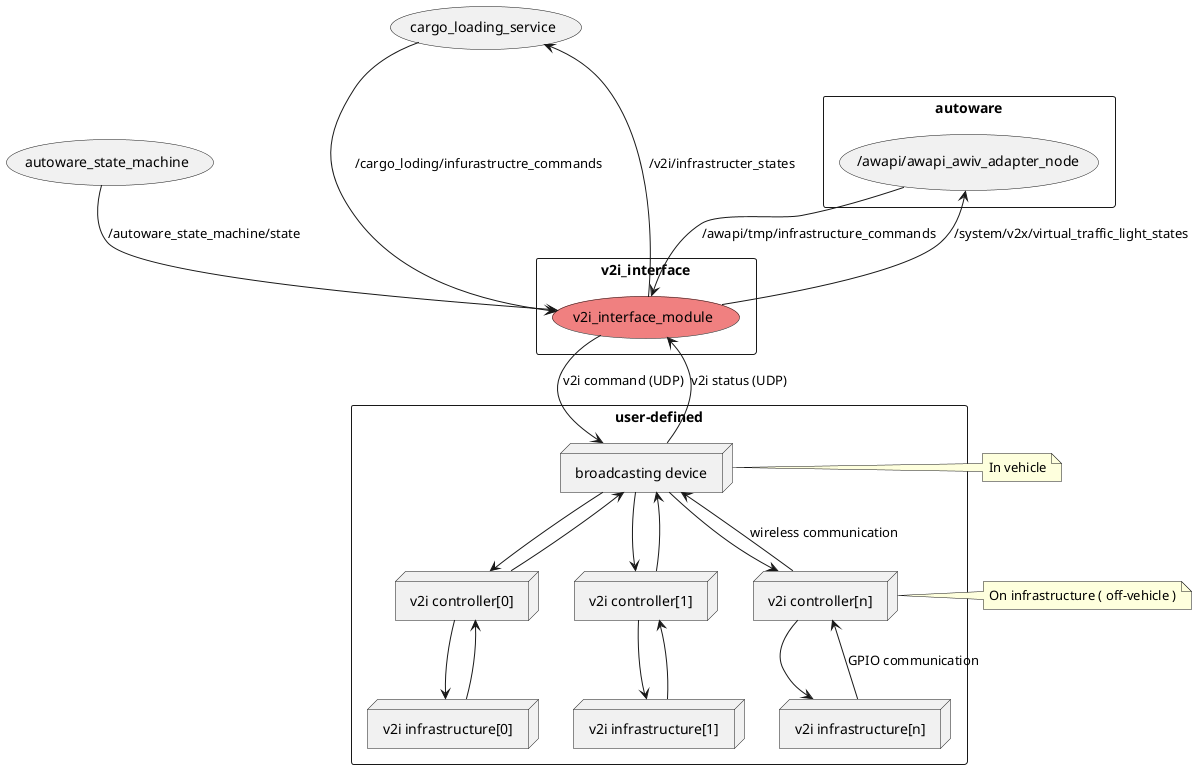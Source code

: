 @startuml

rectangle autoware {
  usecase "/awapi/awapi_awiv_adapter_node"
}
usecase "autoware_state_machine"
rectangle "v2i_interface" as v2i {
usecase "v2i_interface_module" #LightCoral
} 
rectangle user-defined {
  node "broadcasting device"
  node "v2i controller[0]" as v2ictl_0
  node "v2i controller[1]" as v2ictl_1
  node "v2i controller[n]" as v2ictl_n
  node "v2i infrastructure[0]" as v2ihw_0
  node "v2i infrastructure[1]" as v2ihw_1
  node "v2i infrastructure[n]" as v2ihw_n
}
usecase "cargo_loading_service"

(/awapi/awapi_awiv_adapter_node) --> (v2i_interface_module) : /awapi/tmp/infrastructure_commands
(/awapi/awapi_awiv_adapter_node) <-- (v2i_interface_module) : /system/v2x/virtual_traffic_light_states
(autoware_state_machine) --> (v2i_interface_module) : /autoware_state_machine/state
(cargo_loading_service) ---> (v2i_interface_module) : /cargo_loding/infurastructre_commands
(cargo_loading_service) <-- (v2i_interface_module) :/v2i/infrastructer_states
(v2i_interface_module) --> (broadcasting device) : v2i command (UDP)
(v2i_interface_module) <-- (broadcasting device) : v2i status (UDP)
(broadcasting device) --> (v2ictl_0)
(broadcasting device) <-- (v2ictl_0)
(broadcasting device) --> (v2ictl_1)
(broadcasting device) <-- (v2ictl_1)
(broadcasting device) --> (v2ictl_n)
(broadcasting device) <-- (v2ictl_n) : wireless communication

(v2ictl_0) -[hidden] (v2ictl_1)
(v2ictl_1) -[hidden] (v2ictl_n)

(v2ictl_0) --> (v2ihw_0)
(v2ictl_0) <-- (v2ihw_0)
(v2ictl_1) --> (v2ihw_1)
(v2ictl_1) <-- (v2ihw_1)
(v2ictl_n) --> (v2ihw_n)
(v2ictl_n) <-- (v2ihw_n) : GPIO communication

note right of "broadcasting device" : In vehicle
note right of v2ictl_n : On infrastructure ( off-vehicle )

@enduml
